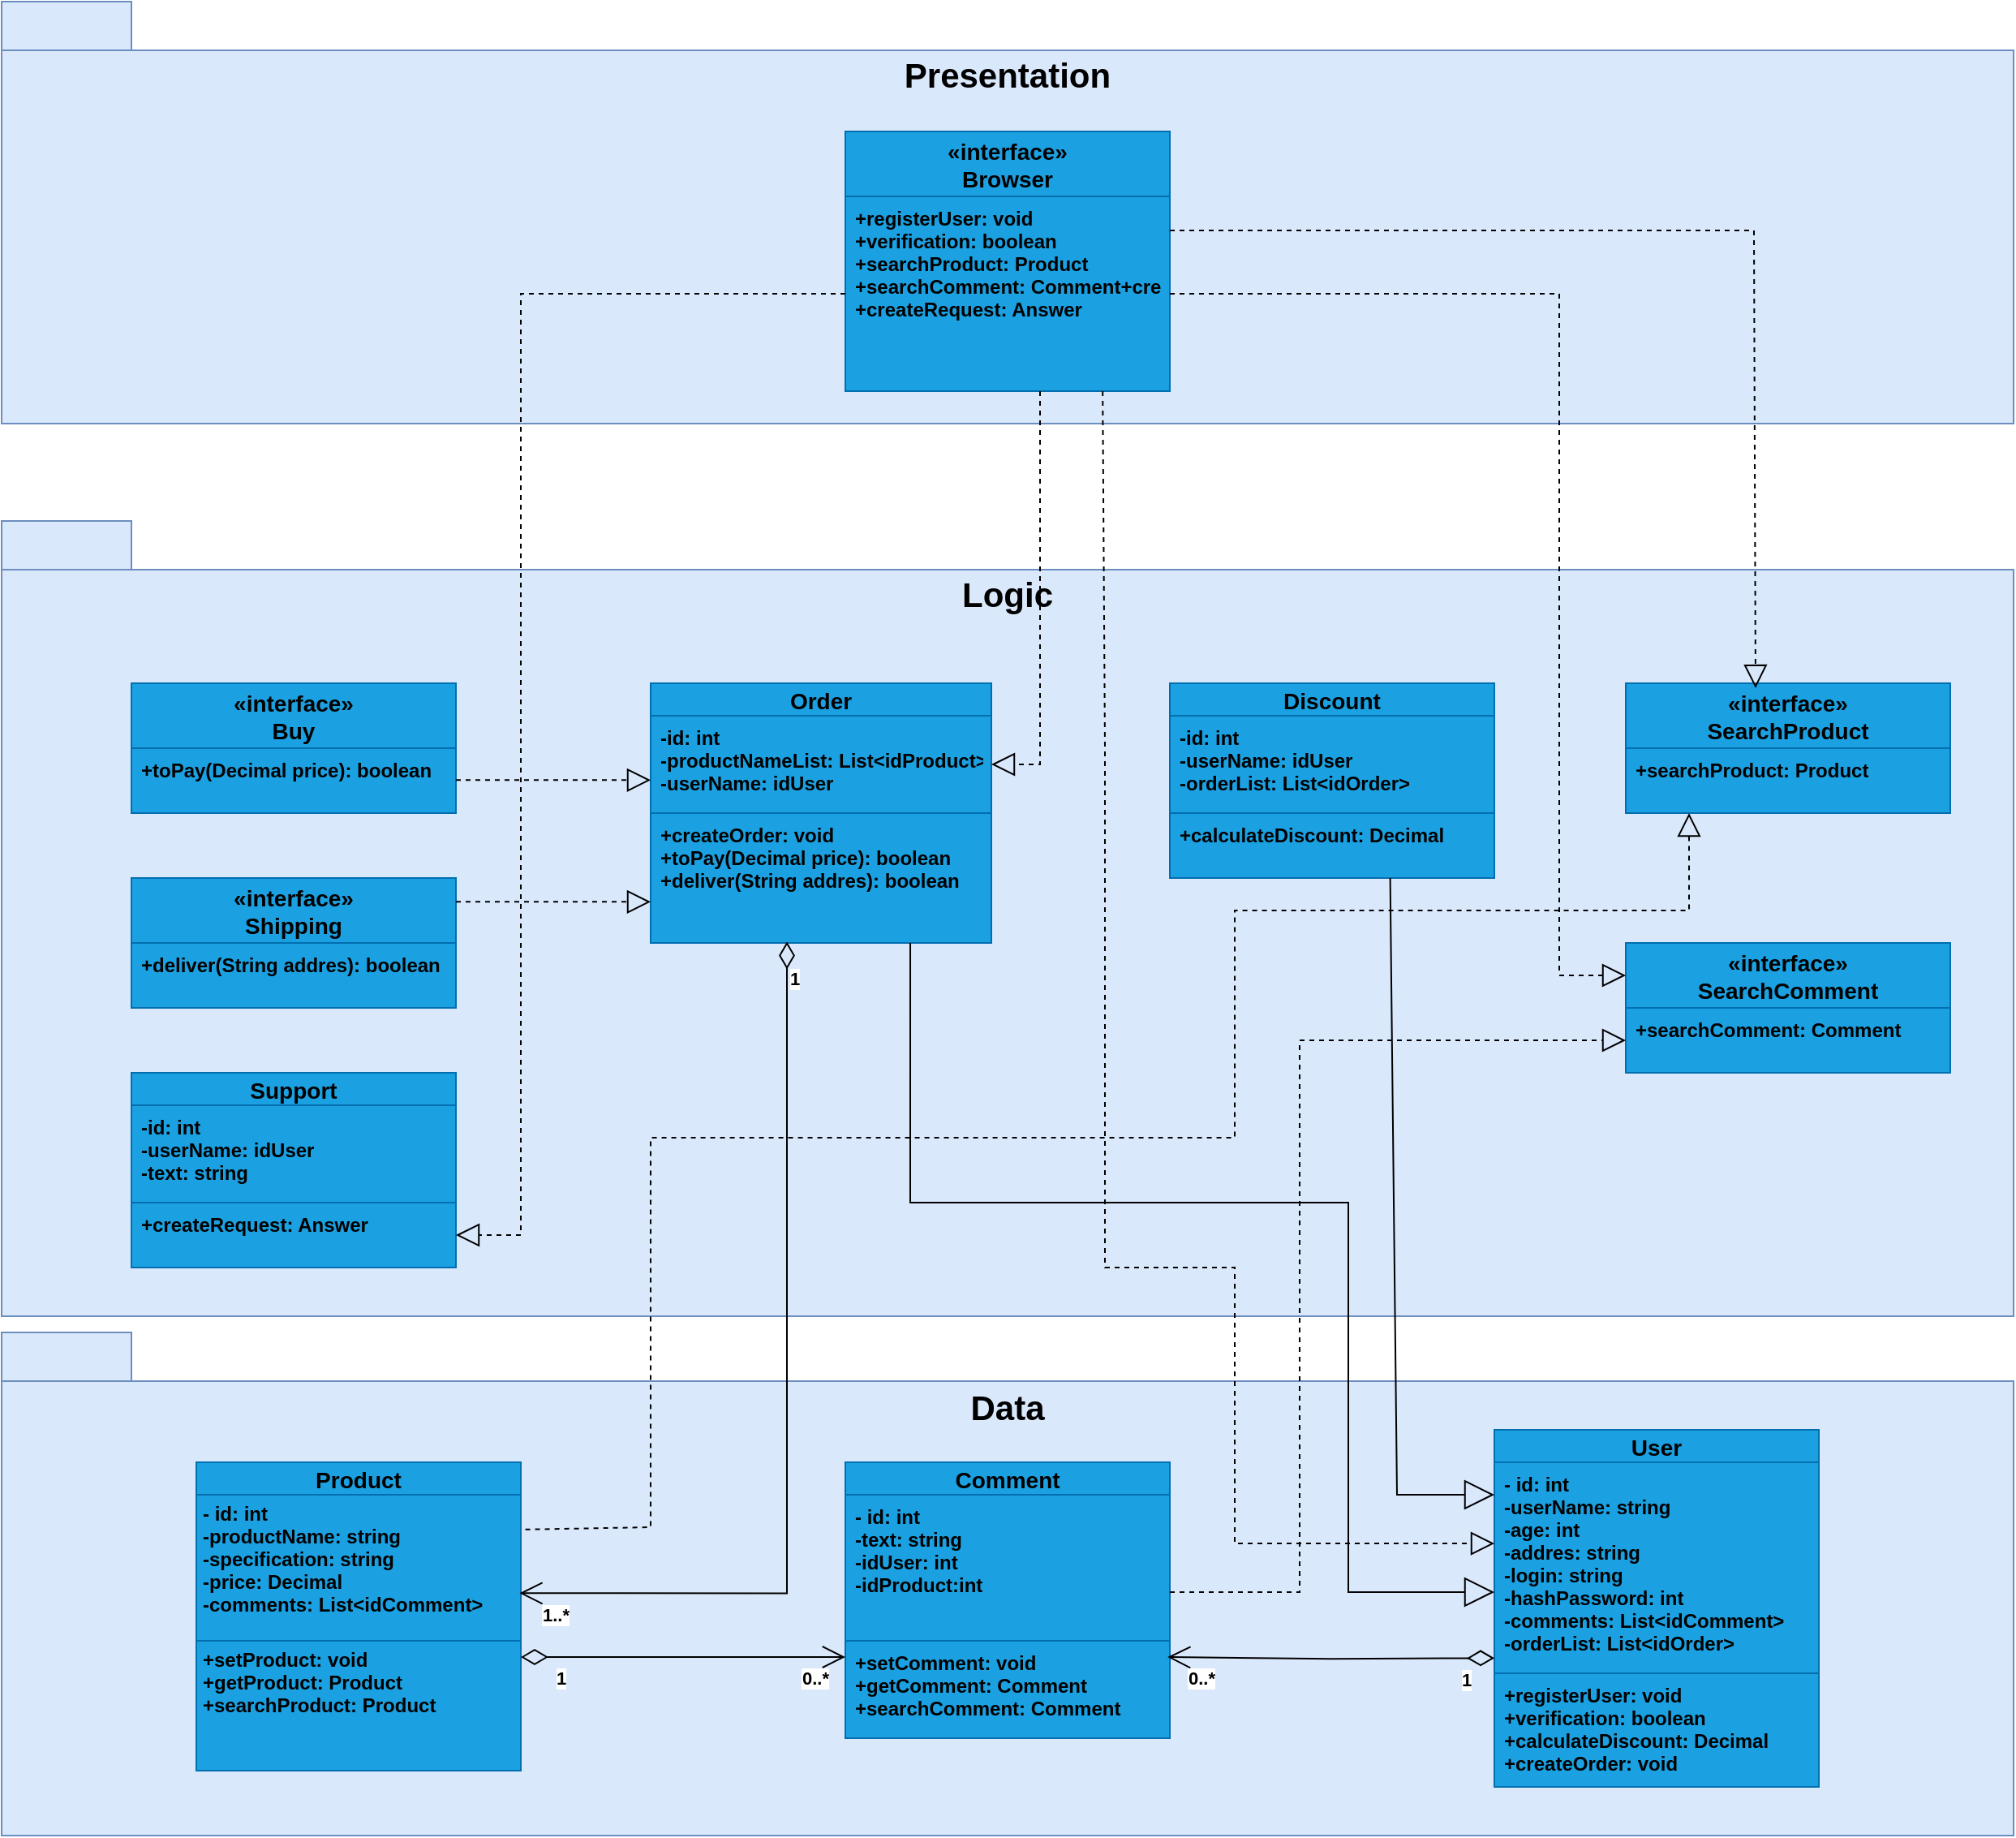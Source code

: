 <mxfile version="22.1.3" type="device">
  <diagram id="C5RBs43oDa-KdzZeNtuy" name="Page-1">
    <mxGraphModel dx="1434" dy="754" grid="1" gridSize="10" guides="1" tooltips="1" connect="1" arrows="1" fold="1" page="1" pageScale="1" pageWidth="827" pageHeight="1169" math="0" shadow="0">
      <root>
        <mxCell id="WIyWlLk6GJQsqaUBKTNV-0" />
        <mxCell id="WIyWlLk6GJQsqaUBKTNV-1" parent="WIyWlLk6GJQsqaUBKTNV-0" />
        <mxCell id="m-XgOq2ROGePgvQ7ubZI-55" value="&lt;h2 style=&quot;font-size: 19px;&quot;&gt;&lt;font style=&quot;font-size: 21px;&quot;&gt;Presentation&lt;/font&gt;&lt;/h2&gt;" style="shape=folder;fontStyle=1;spacingTop=10;tabWidth=80;tabHeight=30;tabPosition=left;html=1;whiteSpace=wrap;fillColor=#dae8fc;verticalAlign=top;strokeColor=#6c8ebf;" vertex="1" parent="WIyWlLk6GJQsqaUBKTNV-1">
          <mxGeometry x="40" y="20" width="1240" height="260" as="geometry" />
        </mxCell>
        <mxCell id="m-XgOq2ROGePgvQ7ubZI-54" value="&lt;h2 style=&quot;font-size: 19px;&quot;&gt;&lt;font style=&quot;font-size: 21px;&quot;&gt;Logic&lt;/font&gt;&lt;/h2&gt;" style="shape=folder;fontStyle=1;spacingTop=10;tabWidth=80;tabHeight=30;tabPosition=left;html=1;whiteSpace=wrap;fillColor=#dae8fc;verticalAlign=top;strokeColor=#6c8ebf;" vertex="1" parent="WIyWlLk6GJQsqaUBKTNV-1">
          <mxGeometry x="40" y="340" width="1240" height="490" as="geometry" />
        </mxCell>
        <mxCell id="m-XgOq2ROGePgvQ7ubZI-12" value="&lt;h2&gt;Data&lt;/h2&gt;" style="shape=folder;fontStyle=1;spacingTop=10;tabWidth=80;tabHeight=30;tabPosition=left;html=1;whiteSpace=wrap;fontSize=14;verticalAlign=top;fillColor=#dae8fc;strokeColor=#6c8ebf;" vertex="1" parent="WIyWlLk6GJQsqaUBKTNV-1">
          <mxGeometry x="40" y="840" width="1240" height="310" as="geometry" />
        </mxCell>
        <mxCell id="m-XgOq2ROGePgvQ7ubZI-0" value="Product" style="swimlane;fontStyle=1;align=center;verticalAlign=middle;childLayout=stackLayout;horizontal=1;startSize=20;horizontalStack=0;resizeParent=1;resizeLast=0;collapsible=1;marginBottom=0;rounded=0;shadow=0;strokeWidth=1;fontSize=14;fontColor=#000000;fillColor=#1ba1e2;strokeColor=#006EAF;" vertex="1" parent="WIyWlLk6GJQsqaUBKTNV-1">
          <mxGeometry x="160" y="920" width="200" height="190" as="geometry">
            <mxRectangle x="550" y="140" width="160" height="26" as="alternateBounds" />
          </mxGeometry>
        </mxCell>
        <mxCell id="m-XgOq2ROGePgvQ7ubZI-1" value="- id: int&#xa;-productName: string&#xa;-specification: string&#xa;-price: Decimal&#xa;-comments: List&lt;idComment&gt;&#xa;&#xa;&#xa;&#xa;" style="text;align=left;verticalAlign=top;spacingLeft=4;spacingRight=4;overflow=hidden;rotatable=0;points=[[0,0.5],[1,0.5]];portConstraint=eastwest;fontStyle=1;fillColor=#1ba1e2;fontColor=#000000;strokeColor=#006EAF;spacing=0;" vertex="1" parent="m-XgOq2ROGePgvQ7ubZI-0">
          <mxGeometry y="20" width="200" height="90" as="geometry" />
        </mxCell>
        <mxCell id="m-XgOq2ROGePgvQ7ubZI-3" value="+setProduct: void&#xa;+getProduct: Product&#xa;+searchProduct: Product&#xa;&#xa;&#xa;&#xa;" style="text;align=left;verticalAlign=top;spacingLeft=4;spacingRight=4;overflow=hidden;rotatable=0;points=[[0,0.5],[1,0.5]];portConstraint=eastwest;fontStyle=1;fillColor=#1ba1e2;fontColor=#000000;strokeColor=#006EAF;spacing=0;" vertex="1" parent="m-XgOq2ROGePgvQ7ubZI-0">
          <mxGeometry y="110" width="200" height="80" as="geometry" />
        </mxCell>
        <mxCell id="m-XgOq2ROGePgvQ7ubZI-4" value="Comment" style="swimlane;fontStyle=1;align=center;verticalAlign=middle;childLayout=stackLayout;horizontal=1;startSize=20;horizontalStack=0;resizeParent=1;resizeLast=0;collapsible=1;marginBottom=0;rounded=0;shadow=0;strokeWidth=1;fontSize=14;fillColor=#1ba1e2;fontColor=#000000;strokeColor=#006EAF;" vertex="1" parent="WIyWlLk6GJQsqaUBKTNV-1">
          <mxGeometry x="560" y="920" width="200" height="170" as="geometry">
            <mxRectangle x="550" y="140" width="160" height="26" as="alternateBounds" />
          </mxGeometry>
        </mxCell>
        <mxCell id="m-XgOq2ROGePgvQ7ubZI-5" value="- id: int&#xa;-text: string&#xa;-idUser: int&#xa;-idProduct:int&#xa;&#xa;" style="text;align=left;verticalAlign=top;spacingLeft=4;spacingRight=4;overflow=hidden;rotatable=0;points=[[0,0.5],[1,0.5]];portConstraint=eastwest;fontStyle=1;fillColor=#1ba1e2;fontColor=#000000;strokeColor=#006EAF;" vertex="1" parent="m-XgOq2ROGePgvQ7ubZI-4">
          <mxGeometry y="20" width="200" height="90" as="geometry" />
        </mxCell>
        <mxCell id="m-XgOq2ROGePgvQ7ubZI-7" value="+setComment: void&#xa;+getComment: Comment&#xa;+searchComment: Comment&#xa;&#xa;&#xa;&#xa;" style="text;align=left;verticalAlign=top;spacingLeft=4;spacingRight=4;overflow=hidden;rotatable=0;points=[[0,0.5],[1,0.5]];portConstraint=eastwest;fontStyle=1;fillColor=#1ba1e2;fontColor=#000000;strokeColor=#006EAF;labelBackgroundColor=none;" vertex="1" parent="m-XgOq2ROGePgvQ7ubZI-4">
          <mxGeometry y="110" width="200" height="60" as="geometry" />
        </mxCell>
        <mxCell id="m-XgOq2ROGePgvQ7ubZI-8" value="User" style="swimlane;fontStyle=1;align=center;verticalAlign=middle;childLayout=stackLayout;horizontal=1;startSize=20;horizontalStack=0;resizeParent=1;resizeLast=0;collapsible=1;marginBottom=0;rounded=0;shadow=0;strokeWidth=1;fontSize=14;fontColor=#000000;fillColor=#1ba1e2;strokeColor=#006EAF;" vertex="1" parent="WIyWlLk6GJQsqaUBKTNV-1">
          <mxGeometry x="960" y="900" width="200" height="220" as="geometry">
            <mxRectangle x="550" y="140" width="160" height="26" as="alternateBounds" />
          </mxGeometry>
        </mxCell>
        <mxCell id="m-XgOq2ROGePgvQ7ubZI-9" value="- id: int&#xa;-userName: string&#xa;-age: int&#xa;-addres: string&#xa;-login: string&#xa;-hashPassword: int&#xa;-comments: List&lt;idComment&gt;&#xa;-orderList: List&lt;idOrder&gt;&#xa;&#xa;" style="text;align=left;verticalAlign=top;spacingLeft=4;spacingRight=4;overflow=hidden;rotatable=0;points=[[0,0.5],[1,0.5]];portConstraint=eastwest;fontStyle=1;fillColor=#1ba1e2;fontColor=#000000;strokeColor=#006EAF;" vertex="1" parent="m-XgOq2ROGePgvQ7ubZI-8">
          <mxGeometry y="20" width="200" height="130" as="geometry" />
        </mxCell>
        <mxCell id="m-XgOq2ROGePgvQ7ubZI-11" value="+registerUser: void&#xa;+verification: boolean&#xa;+calculateDiscount: Decimal&#xa;+createOrder: void&#xa;" style="text;align=left;verticalAlign=top;spacingLeft=4;spacingRight=4;overflow=hidden;rotatable=0;points=[[0,0.5],[1,0.5]];portConstraint=eastwest;fontStyle=1;fillColor=#1ba1e2;fontColor=#000000;strokeColor=#006EAF;" vertex="1" parent="m-XgOq2ROGePgvQ7ubZI-8">
          <mxGeometry y="150" width="200" height="70" as="geometry" />
        </mxCell>
        <mxCell id="m-XgOq2ROGePgvQ7ubZI-17" value="«interface»&#xa;SearchProduct" style="swimlane;fontStyle=1;align=center;verticalAlign=middle;childLayout=stackLayout;horizontal=1;startSize=40;horizontalStack=0;resizeParent=1;resizeLast=0;collapsible=1;marginBottom=0;rounded=0;shadow=0;strokeWidth=1;fontSize=14;fillColor=#1ba1e2;fontColor=#000000;strokeColor=#006EAF;" vertex="1" parent="WIyWlLk6GJQsqaUBKTNV-1">
          <mxGeometry x="1041" y="440" width="200" height="80" as="geometry">
            <mxRectangle x="340" y="380" width="170" height="26" as="alternateBounds" />
          </mxGeometry>
        </mxCell>
        <mxCell id="m-XgOq2ROGePgvQ7ubZI-18" value="+searchProduct: Product&#xa;" style="text;align=left;verticalAlign=top;spacingLeft=4;spacingRight=4;overflow=hidden;rotatable=0;points=[[0,0.5],[1,0.5]];portConstraint=eastwest;fontStyle=1;fillColor=#1ba1e2;fontColor=#000000;strokeColor=#006EAF;" vertex="1" parent="m-XgOq2ROGePgvQ7ubZI-17">
          <mxGeometry y="40" width="200" height="40" as="geometry" />
        </mxCell>
        <mxCell id="m-XgOq2ROGePgvQ7ubZI-24" value="Order" style="swimlane;fontStyle=1;align=center;verticalAlign=middle;childLayout=stackLayout;horizontal=1;startSize=20;horizontalStack=0;resizeParent=1;resizeLast=0;collapsible=1;marginBottom=0;rounded=0;shadow=0;strokeWidth=1;fontSize=14;fillColor=#1ba1e2;fontColor=#000000;strokeColor=#006EAF;" vertex="1" parent="WIyWlLk6GJQsqaUBKTNV-1">
          <mxGeometry x="440" y="440" width="210" height="160" as="geometry">
            <mxRectangle x="550" y="140" width="160" height="26" as="alternateBounds" />
          </mxGeometry>
        </mxCell>
        <mxCell id="m-XgOq2ROGePgvQ7ubZI-25" value="-id: int&#xa;-productNameList: List&lt;idProduct&gt;&#xa;-userName: idUser&#xa;&#xa;&#xa;&#xa;" style="text;align=left;verticalAlign=top;spacingLeft=4;spacingRight=4;overflow=hidden;rotatable=0;points=[[0,0.5],[1,0.5]];portConstraint=eastwest;fontStyle=1;fillColor=#1ba1e2;fontColor=#000000;strokeColor=#006EAF;" vertex="1" parent="m-XgOq2ROGePgvQ7ubZI-24">
          <mxGeometry y="20" width="210" height="60" as="geometry" />
        </mxCell>
        <mxCell id="m-XgOq2ROGePgvQ7ubZI-27" value="+createOrder: void&#xa;+toPay(Decimal price): boolean&#xa;+deliver(String addres): boolean" style="text;align=left;verticalAlign=top;spacingLeft=4;spacingRight=4;overflow=hidden;rotatable=0;points=[[0,0.5],[1,0.5]];portConstraint=eastwest;fontStyle=1;fillColor=#1ba1e2;fontColor=#000000;strokeColor=#006EAF;" vertex="1" parent="m-XgOq2ROGePgvQ7ubZI-24">
          <mxGeometry y="80" width="210" height="80" as="geometry" />
        </mxCell>
        <mxCell id="m-XgOq2ROGePgvQ7ubZI-33" value="«interface»&#xa;Buy" style="swimlane;fontStyle=1;align=center;verticalAlign=middle;childLayout=stackLayout;horizontal=1;startSize=40;horizontalStack=0;resizeParent=1;resizeLast=0;collapsible=1;marginBottom=0;rounded=0;shadow=0;strokeWidth=1;fontSize=14;fillColor=#1ba1e2;fontColor=#000000;strokeColor=#006EAF;" vertex="1" parent="WIyWlLk6GJQsqaUBKTNV-1">
          <mxGeometry x="120" y="440" width="200" height="80" as="geometry">
            <mxRectangle x="340" y="380" width="170" height="26" as="alternateBounds" />
          </mxGeometry>
        </mxCell>
        <mxCell id="m-XgOq2ROGePgvQ7ubZI-34" value="+toPay(Decimal price): boolean" style="text;align=left;verticalAlign=top;spacingLeft=4;spacingRight=4;overflow=hidden;rotatable=0;points=[[0,0.5],[1,0.5]];portConstraint=eastwest;fontStyle=1;fillColor=#1ba1e2;fontColor=#000000;strokeColor=#006EAF;" vertex="1" parent="m-XgOq2ROGePgvQ7ubZI-33">
          <mxGeometry y="40" width="200" height="40" as="geometry" />
        </mxCell>
        <mxCell id="m-XgOq2ROGePgvQ7ubZI-35" value="«interface»&#xa;Shipping" style="swimlane;fontStyle=1;align=center;verticalAlign=middle;childLayout=stackLayout;horizontal=1;startSize=40;horizontalStack=0;resizeParent=1;resizeLast=0;collapsible=1;marginBottom=0;rounded=0;shadow=0;strokeWidth=1;fontSize=14;fillColor=#1ba1e2;fontColor=#000000;strokeColor=#006EAF;" vertex="1" parent="WIyWlLk6GJQsqaUBKTNV-1">
          <mxGeometry x="120" y="560" width="200" height="80" as="geometry">
            <mxRectangle x="340" y="380" width="170" height="26" as="alternateBounds" />
          </mxGeometry>
        </mxCell>
        <mxCell id="m-XgOq2ROGePgvQ7ubZI-36" value="+deliver(String addres): boolean" style="text;align=left;verticalAlign=top;spacingLeft=4;spacingRight=4;overflow=hidden;rotatable=0;points=[[0,0.5],[1,0.5]];portConstraint=eastwest;fontStyle=1;fillColor=#1ba1e2;fontColor=#000000;strokeColor=#006EAF;" vertex="1" parent="m-XgOq2ROGePgvQ7ubZI-35">
          <mxGeometry y="40" width="200" height="40" as="geometry" />
        </mxCell>
        <mxCell id="m-XgOq2ROGePgvQ7ubZI-38" value="«interface»&#xa;SearchComment" style="swimlane;fontStyle=1;align=center;verticalAlign=middle;childLayout=stackLayout;horizontal=1;startSize=40;horizontalStack=0;resizeParent=1;resizeLast=0;collapsible=1;marginBottom=0;rounded=0;shadow=0;strokeWidth=1;fontSize=14;fillColor=#1ba1e2;fontColor=#000000;strokeColor=#006EAF;" vertex="1" parent="WIyWlLk6GJQsqaUBKTNV-1">
          <mxGeometry x="1041" y="600" width="200" height="80" as="geometry">
            <mxRectangle x="340" y="380" width="170" height="26" as="alternateBounds" />
          </mxGeometry>
        </mxCell>
        <mxCell id="m-XgOq2ROGePgvQ7ubZI-39" value="+searchComment: Comment&#xa;" style="text;align=left;verticalAlign=top;spacingLeft=4;spacingRight=4;overflow=hidden;rotatable=0;points=[[0,0.5],[1,0.5]];portConstraint=eastwest;fontStyle=1;fillColor=#1ba1e2;fontColor=#000000;strokeColor=#006EAF;" vertex="1" parent="m-XgOq2ROGePgvQ7ubZI-38">
          <mxGeometry y="40" width="200" height="40" as="geometry" />
        </mxCell>
        <mxCell id="m-XgOq2ROGePgvQ7ubZI-44" value="«interface»&#xa;Browser" style="swimlane;fontStyle=1;align=center;verticalAlign=middle;childLayout=stackLayout;horizontal=1;startSize=40;horizontalStack=0;resizeParent=1;resizeLast=0;collapsible=1;marginBottom=0;rounded=0;shadow=0;strokeWidth=1;fontSize=14;fillColor=#1ba1e2;fontColor=#000000;strokeColor=#006EAF;" vertex="1" parent="WIyWlLk6GJQsqaUBKTNV-1">
          <mxGeometry x="560" y="100" width="200" height="160" as="geometry">
            <mxRectangle x="340" y="380" width="170" height="26" as="alternateBounds" />
          </mxGeometry>
        </mxCell>
        <mxCell id="m-XgOq2ROGePgvQ7ubZI-45" value="+registerUser: void&#xa;+verification: boolean&#xa;+searchProduct: Product&#xa;+searchComment: Comment+createOrder: void&#xa;+createRequest: Answer&#xa;&#xa;&#xa;&#xa;&#xa;" style="text;align=left;verticalAlign=top;spacingLeft=4;spacingRight=4;overflow=hidden;rotatable=0;points=[[0,0.5],[1,0.5]];portConstraint=eastwest;fontStyle=1;fillColor=#1ba1e2;fontColor=#000000;strokeColor=#006EAF;" vertex="1" parent="m-XgOq2ROGePgvQ7ubZI-44">
          <mxGeometry y="40" width="200" height="120" as="geometry" />
        </mxCell>
        <mxCell id="m-XgOq2ROGePgvQ7ubZI-46" value="Support" style="swimlane;fontStyle=1;align=center;verticalAlign=middle;childLayout=stackLayout;horizontal=1;startSize=20;horizontalStack=0;resizeParent=1;resizeLast=0;collapsible=1;marginBottom=0;rounded=0;shadow=0;strokeWidth=1;fontSize=14;fillColor=#1ba1e2;fontColor=#000000;strokeColor=#006EAF;" vertex="1" parent="WIyWlLk6GJQsqaUBKTNV-1">
          <mxGeometry x="120" y="680" width="200" height="120" as="geometry">
            <mxRectangle x="550" y="140" width="160" height="26" as="alternateBounds" />
          </mxGeometry>
        </mxCell>
        <mxCell id="m-XgOq2ROGePgvQ7ubZI-47" value="-id: int&#xa;-userName: idUser&#xa;-text: string&#xa;&#xa;&#xa;&#xa;&#xa;" style="text;align=left;verticalAlign=top;spacingLeft=4;spacingRight=4;overflow=hidden;rotatable=0;points=[[0,0.5],[1,0.5]];portConstraint=eastwest;fontStyle=1;fillColor=#1ba1e2;fontColor=#000000;strokeColor=#006EAF;" vertex="1" parent="m-XgOq2ROGePgvQ7ubZI-46">
          <mxGeometry y="20" width="200" height="60" as="geometry" />
        </mxCell>
        <mxCell id="m-XgOq2ROGePgvQ7ubZI-49" value="+createRequest: Answer" style="text;align=left;verticalAlign=top;spacingLeft=4;spacingRight=4;overflow=hidden;rotatable=0;points=[[0,0.5],[1,0.5]];portConstraint=eastwest;fontStyle=1;fillColor=#1ba1e2;fontColor=#000000;strokeColor=#006EAF;" vertex="1" parent="m-XgOq2ROGePgvQ7ubZI-46">
          <mxGeometry y="80" width="200" height="40" as="geometry" />
        </mxCell>
        <mxCell id="m-XgOq2ROGePgvQ7ubZI-50" value="Discount" style="swimlane;fontStyle=1;align=center;verticalAlign=middle;childLayout=stackLayout;horizontal=1;startSize=20;horizontalStack=0;resizeParent=1;resizeLast=0;collapsible=1;marginBottom=0;rounded=0;shadow=0;strokeWidth=1;fontSize=14;fillColor=#1ba1e2;fontColor=#000000;strokeColor=#006EAF;" vertex="1" parent="WIyWlLk6GJQsqaUBKTNV-1">
          <mxGeometry x="760" y="440" width="200" height="120" as="geometry">
            <mxRectangle x="550" y="140" width="160" height="26" as="alternateBounds" />
          </mxGeometry>
        </mxCell>
        <mxCell id="m-XgOq2ROGePgvQ7ubZI-51" value="-id: int&#xa;-userName: idUser&#xa;-orderList: List&lt;idOrder&gt;&#xa;&#xa;&#xa;&#xa;&#xa;" style="text;align=left;verticalAlign=top;spacingLeft=4;spacingRight=4;overflow=hidden;rotatable=0;points=[[0,0.5],[1,0.5]];portConstraint=eastwest;fontStyle=1;fillColor=#1ba1e2;fontColor=#000000;strokeColor=#006EAF;" vertex="1" parent="m-XgOq2ROGePgvQ7ubZI-50">
          <mxGeometry y="20" width="200" height="60" as="geometry" />
        </mxCell>
        <mxCell id="m-XgOq2ROGePgvQ7ubZI-53" value="+calculateDiscount: Decimal" style="text;align=left;verticalAlign=top;spacingLeft=4;spacingRight=4;overflow=hidden;rotatable=0;points=[[0,0.5],[1,0.5]];portConstraint=eastwest;fontStyle=1;fillColor=#1ba1e2;fontColor=#000000;strokeColor=#006EAF;" vertex="1" parent="m-XgOq2ROGePgvQ7ubZI-50">
          <mxGeometry y="80" width="200" height="40" as="geometry" />
        </mxCell>
        <mxCell id="m-XgOq2ROGePgvQ7ubZI-56" value="" style="endArrow=block;dashed=1;endFill=0;endSize=12;html=1;rounded=0;exitX=1.015;exitY=0.28;exitDx=0;exitDy=0;exitPerimeter=0;entryX=0.4;entryY=0.038;entryDx=0;entryDy=0;entryPerimeter=0;" edge="1" parent="WIyWlLk6GJQsqaUBKTNV-1" target="m-XgOq2ROGePgvQ7ubZI-17">
          <mxGeometry width="160" relative="1" as="geometry">
            <mxPoint x="760" y="161" as="sourcePoint" />
            <mxPoint x="1100" y="320" as="targetPoint" />
            <Array as="points">
              <mxPoint x="1120" y="161" />
            </Array>
          </mxGeometry>
        </mxCell>
        <mxCell id="m-XgOq2ROGePgvQ7ubZI-57" value="" style="endArrow=block;dashed=1;endFill=0;endSize=12;html=1;rounded=0;entryX=0;entryY=0.25;entryDx=0;entryDy=0;" edge="1" parent="WIyWlLk6GJQsqaUBKTNV-1" source="m-XgOq2ROGePgvQ7ubZI-45" target="m-XgOq2ROGePgvQ7ubZI-38">
          <mxGeometry width="160" relative="1" as="geometry">
            <mxPoint x="960" y="201" as="sourcePoint" />
            <mxPoint x="1190" y="320" as="targetPoint" />
            <Array as="points">
              <mxPoint x="1000" y="200" />
              <mxPoint x="1000" y="620" />
            </Array>
          </mxGeometry>
        </mxCell>
        <mxCell id="m-XgOq2ROGePgvQ7ubZI-59" value="" style="endArrow=open;html=1;endSize=12;startArrow=diamondThin;startSize=14;startFill=0;edgeStyle=orthogonalEdgeStyle;rounded=0;exitX=0.007;exitY=0.172;exitDx=0;exitDy=0;exitPerimeter=0;" edge="1" parent="WIyWlLk6GJQsqaUBKTNV-1">
          <mxGeometry x="-0.5" y="50" relative="1" as="geometry">
            <mxPoint x="960.0" y="1040.64" as="sourcePoint" />
            <mxPoint x="758.6" y="1040" as="targetPoint" />
            <mxPoint as="offset" />
          </mxGeometry>
        </mxCell>
        <mxCell id="m-XgOq2ROGePgvQ7ubZI-60" value="1" style="edgeLabel;resizable=0;html=1;align=left;verticalAlign=top;fontStyle=1" connectable="0" vertex="1" parent="m-XgOq2ROGePgvQ7ubZI-59">
          <mxGeometry x="-1" relative="1" as="geometry">
            <mxPoint x="-22" as="offset" />
          </mxGeometry>
        </mxCell>
        <mxCell id="m-XgOq2ROGePgvQ7ubZI-61" value="0..*" style="edgeLabel;resizable=0;html=1;align=right;verticalAlign=top;fontStyle=1" connectable="0" vertex="1" parent="m-XgOq2ROGePgvQ7ubZI-59">
          <mxGeometry x="1" relative="1" as="geometry">
            <mxPoint x="30" as="offset" />
          </mxGeometry>
        </mxCell>
        <mxCell id="m-XgOq2ROGePgvQ7ubZI-62" value="" style="endArrow=open;html=1;endSize=12;startArrow=diamondThin;startSize=14;startFill=0;edgeStyle=orthogonalEdgeStyle;rounded=0;" edge="1" parent="WIyWlLk6GJQsqaUBKTNV-1">
          <mxGeometry y="-30" relative="1" as="geometry">
            <mxPoint x="360" y="1040" as="sourcePoint" />
            <mxPoint x="560" y="1040" as="targetPoint" />
            <mxPoint as="offset" />
          </mxGeometry>
        </mxCell>
        <mxCell id="m-XgOq2ROGePgvQ7ubZI-63" value="&lt;b&gt;1&lt;/b&gt;" style="edgeLabel;resizable=0;html=1;align=left;verticalAlign=top;" connectable="0" vertex="1" parent="m-XgOq2ROGePgvQ7ubZI-62">
          <mxGeometry x="-1" relative="1" as="geometry">
            <mxPoint x="20" as="offset" />
          </mxGeometry>
        </mxCell>
        <mxCell id="m-XgOq2ROGePgvQ7ubZI-64" value="&lt;b&gt;0..*&lt;/b&gt;" style="edgeLabel;resizable=0;html=1;align=right;verticalAlign=top;" connectable="0" vertex="1" parent="m-XgOq2ROGePgvQ7ubZI-62">
          <mxGeometry x="1" relative="1" as="geometry">
            <mxPoint x="-10" as="offset" />
          </mxGeometry>
        </mxCell>
        <mxCell id="m-XgOq2ROGePgvQ7ubZI-66" value="" style="endArrow=block;dashed=1;endFill=0;endSize=12;html=1;rounded=0;entryX=0;entryY=0.75;entryDx=0;entryDy=0;" edge="1" parent="WIyWlLk6GJQsqaUBKTNV-1" target="m-XgOq2ROGePgvQ7ubZI-38">
          <mxGeometry width="160" relative="1" as="geometry">
            <mxPoint x="760" y="1000" as="sourcePoint" />
            <mxPoint x="970" y="800" as="targetPoint" />
            <Array as="points">
              <mxPoint x="840" y="1000" />
              <mxPoint x="840" y="660" />
            </Array>
          </mxGeometry>
        </mxCell>
        <mxCell id="m-XgOq2ROGePgvQ7ubZI-67" value="" style="endArrow=block;dashed=1;endFill=0;endSize=12;html=1;rounded=0;entryX=0.195;entryY=1;entryDx=0;entryDy=0;entryPerimeter=0;exitX=1.014;exitY=0.238;exitDx=0;exitDy=0;exitPerimeter=0;" edge="1" parent="WIyWlLk6GJQsqaUBKTNV-1" source="m-XgOq2ROGePgvQ7ubZI-1" target="m-XgOq2ROGePgvQ7ubZI-18">
          <mxGeometry width="160" relative="1" as="geometry">
            <mxPoint x="810" y="690" as="sourcePoint" />
            <mxPoint x="970" y="690" as="targetPoint" />
            <Array as="points">
              <mxPoint x="440" y="960" />
              <mxPoint x="440" y="720" />
              <mxPoint x="800" y="720" />
              <mxPoint x="800" y="580" />
              <mxPoint x="1080" y="580" />
            </Array>
          </mxGeometry>
        </mxCell>
        <mxCell id="m-XgOq2ROGePgvQ7ubZI-68" value="" style="endArrow=block;dashed=1;endFill=0;endSize=12;html=1;rounded=0;exitX=0.793;exitY=1;exitDx=0;exitDy=0;exitPerimeter=0;entryX=0;entryY=0.385;entryDx=0;entryDy=0;entryPerimeter=0;" edge="1" parent="WIyWlLk6GJQsqaUBKTNV-1" source="m-XgOq2ROGePgvQ7ubZI-45" target="m-XgOq2ROGePgvQ7ubZI-9">
          <mxGeometry width="160" relative="1" as="geometry">
            <mxPoint x="760.0" y="400" as="sourcePoint" />
            <mxPoint x="960" y="980" as="targetPoint" />
            <Array as="points">
              <mxPoint x="720" y="480" />
              <mxPoint x="720" y="800" />
              <mxPoint x="800" y="800" />
              <mxPoint x="800" y="970" />
            </Array>
          </mxGeometry>
        </mxCell>
        <mxCell id="m-XgOq2ROGePgvQ7ubZI-70" value="" style="endArrow=block;dashed=1;endFill=0;endSize=12;html=1;rounded=0;" edge="1" parent="WIyWlLk6GJQsqaUBKTNV-1">
          <mxGeometry width="160" relative="1" as="geometry">
            <mxPoint x="320" y="499.66" as="sourcePoint" />
            <mxPoint x="440" y="499.66" as="targetPoint" />
          </mxGeometry>
        </mxCell>
        <mxCell id="m-XgOq2ROGePgvQ7ubZI-72" value="" style="endArrow=block;dashed=1;endFill=0;endSize=12;html=1;rounded=0;" edge="1" parent="WIyWlLk6GJQsqaUBKTNV-1">
          <mxGeometry width="160" relative="1" as="geometry">
            <mxPoint x="320" y="574.66" as="sourcePoint" />
            <mxPoint x="440" y="574.66" as="targetPoint" />
          </mxGeometry>
        </mxCell>
        <mxCell id="m-XgOq2ROGePgvQ7ubZI-73" value="" style="endArrow=block;dashed=1;endFill=0;endSize=12;html=1;rounded=0;entryX=1;entryY=0.5;entryDx=0;entryDy=0;exitX=0;exitY=0.5;exitDx=0;exitDy=0;" edge="1" parent="WIyWlLk6GJQsqaUBKTNV-1" source="m-XgOq2ROGePgvQ7ubZI-45" target="m-XgOq2ROGePgvQ7ubZI-49">
          <mxGeometry width="160" relative="1" as="geometry">
            <mxPoint x="520.0" y="400" as="sourcePoint" />
            <mxPoint x="360.0" y="400" as="targetPoint" />
            <Array as="points">
              <mxPoint x="360" y="200" />
              <mxPoint x="360" y="780" />
            </Array>
          </mxGeometry>
        </mxCell>
        <mxCell id="m-XgOq2ROGePgvQ7ubZI-74" value="" style="endArrow=open;html=1;endSize=12;startArrow=diamondThin;startSize=14;startFill=0;edgeStyle=orthogonalEdgeStyle;rounded=0;exitX=0.4;exitY=0.991;exitDx=0;exitDy=0;exitPerimeter=0;entryX=0.996;entryY=0.674;entryDx=0;entryDy=0;entryPerimeter=0;" edge="1" parent="WIyWlLk6GJQsqaUBKTNV-1" source="m-XgOq2ROGePgvQ7ubZI-27" target="m-XgOq2ROGePgvQ7ubZI-1">
          <mxGeometry y="-30" relative="1" as="geometry">
            <mxPoint x="670.0" y="760" as="sourcePoint" />
            <mxPoint x="470.0" y="760" as="targetPoint" />
            <mxPoint as="offset" />
          </mxGeometry>
        </mxCell>
        <mxCell id="m-XgOq2ROGePgvQ7ubZI-75" value="&lt;b&gt;1&lt;/b&gt;" style="edgeLabel;resizable=0;html=1;align=left;verticalAlign=top;" connectable="0" vertex="1" parent="m-XgOq2ROGePgvQ7ubZI-74">
          <mxGeometry x="-1" relative="1" as="geometry">
            <mxPoint y="10" as="offset" />
          </mxGeometry>
        </mxCell>
        <mxCell id="m-XgOq2ROGePgvQ7ubZI-76" value="&lt;b&gt;1..*&lt;/b&gt;" style="edgeLabel;resizable=0;html=1;align=right;verticalAlign=top;" connectable="0" vertex="1" parent="m-XgOq2ROGePgvQ7ubZI-74">
          <mxGeometry x="1" relative="1" as="geometry">
            <mxPoint x="31" as="offset" />
          </mxGeometry>
        </mxCell>
        <mxCell id="m-XgOq2ROGePgvQ7ubZI-80" value="" style="endArrow=block;endSize=16;endFill=0;html=1;rounded=0;exitX=0.679;exitY=1;exitDx=0;exitDy=0;exitPerimeter=0;" edge="1" parent="WIyWlLk6GJQsqaUBKTNV-1" source="m-XgOq2ROGePgvQ7ubZI-53">
          <mxGeometry x="1" y="61" width="160" relative="1" as="geometry">
            <mxPoint x="860.0" y="620" as="sourcePoint" />
            <mxPoint x="960" y="940" as="targetPoint" />
            <mxPoint x="60" y="51" as="offset" />
            <Array as="points">
              <mxPoint x="900" y="940" />
            </Array>
          </mxGeometry>
        </mxCell>
        <mxCell id="m-XgOq2ROGePgvQ7ubZI-82" value="" style="endArrow=block;endSize=16;endFill=0;html=1;rounded=0;exitX=0.762;exitY=1;exitDx=0;exitDy=0;exitPerimeter=0;" edge="1" parent="WIyWlLk6GJQsqaUBKTNV-1" source="m-XgOq2ROGePgvQ7ubZI-27">
          <mxGeometry x="1" y="61" width="160" relative="1" as="geometry">
            <mxPoint x="680" y="679.31" as="sourcePoint" />
            <mxPoint x="960" y="1000" as="targetPoint" />
            <mxPoint x="60" y="51" as="offset" />
            <Array as="points">
              <mxPoint x="600" y="760" />
              <mxPoint x="870" y="760" />
              <mxPoint x="870" y="1000" />
            </Array>
          </mxGeometry>
        </mxCell>
        <mxCell id="m-XgOq2ROGePgvQ7ubZI-84" value="" style="endArrow=block;dashed=1;endFill=0;endSize=12;html=1;rounded=0;exitX=0.6;exitY=1;exitDx=0;exitDy=0;exitPerimeter=0;entryX=1;entryY=0.5;entryDx=0;entryDy=0;" edge="1" parent="WIyWlLk6GJQsqaUBKTNV-1" source="m-XgOq2ROGePgvQ7ubZI-45" target="m-XgOq2ROGePgvQ7ubZI-25">
          <mxGeometry width="160" relative="1" as="geometry">
            <mxPoint x="580" y="560" as="sourcePoint" />
            <mxPoint x="740" y="560" as="targetPoint" />
            <Array as="points">
              <mxPoint x="680" y="490" />
            </Array>
          </mxGeometry>
        </mxCell>
      </root>
    </mxGraphModel>
  </diagram>
</mxfile>
